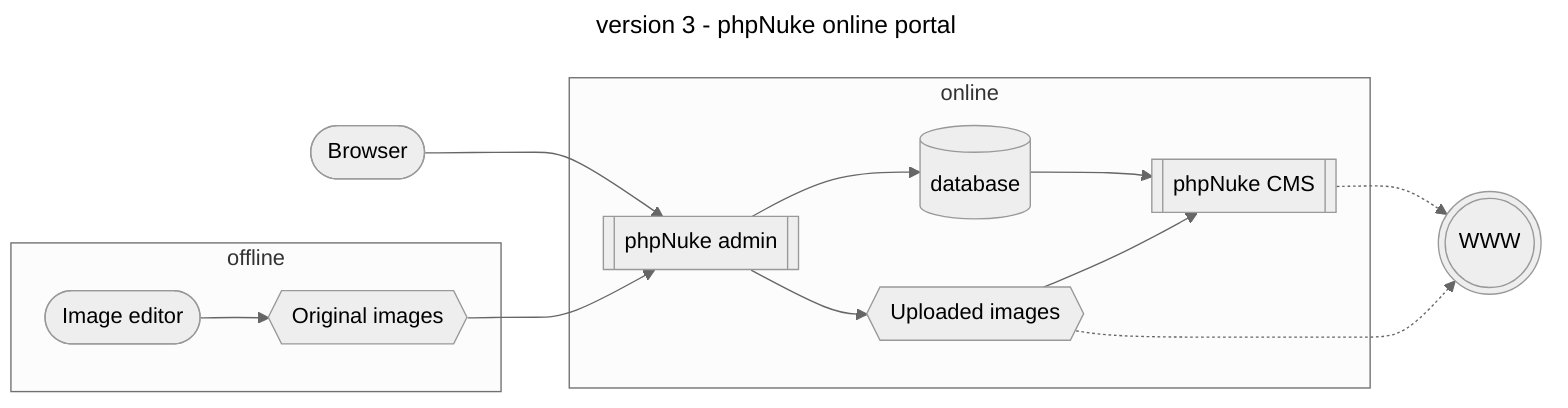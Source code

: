 ---
title: version 3 - phpNuke online portal
---

%%{ init: {'theme': 'neutral'} }%%
graph LR

subgraph offline
    gimp([Image editor]) --> source{{Original images}}
end

subgraph online
    database[(database)]
    images{{Uploaded images}}
    editor[[phpNuke admin]]
    cms[[phpNuke CMS]]
end

editor --> database
editor --> images

database --> cms
images --> cms

adminbrowser([Browser]) --> editor
source --> editor

cms -.-> browser(((WWW)))
images -.-> browser